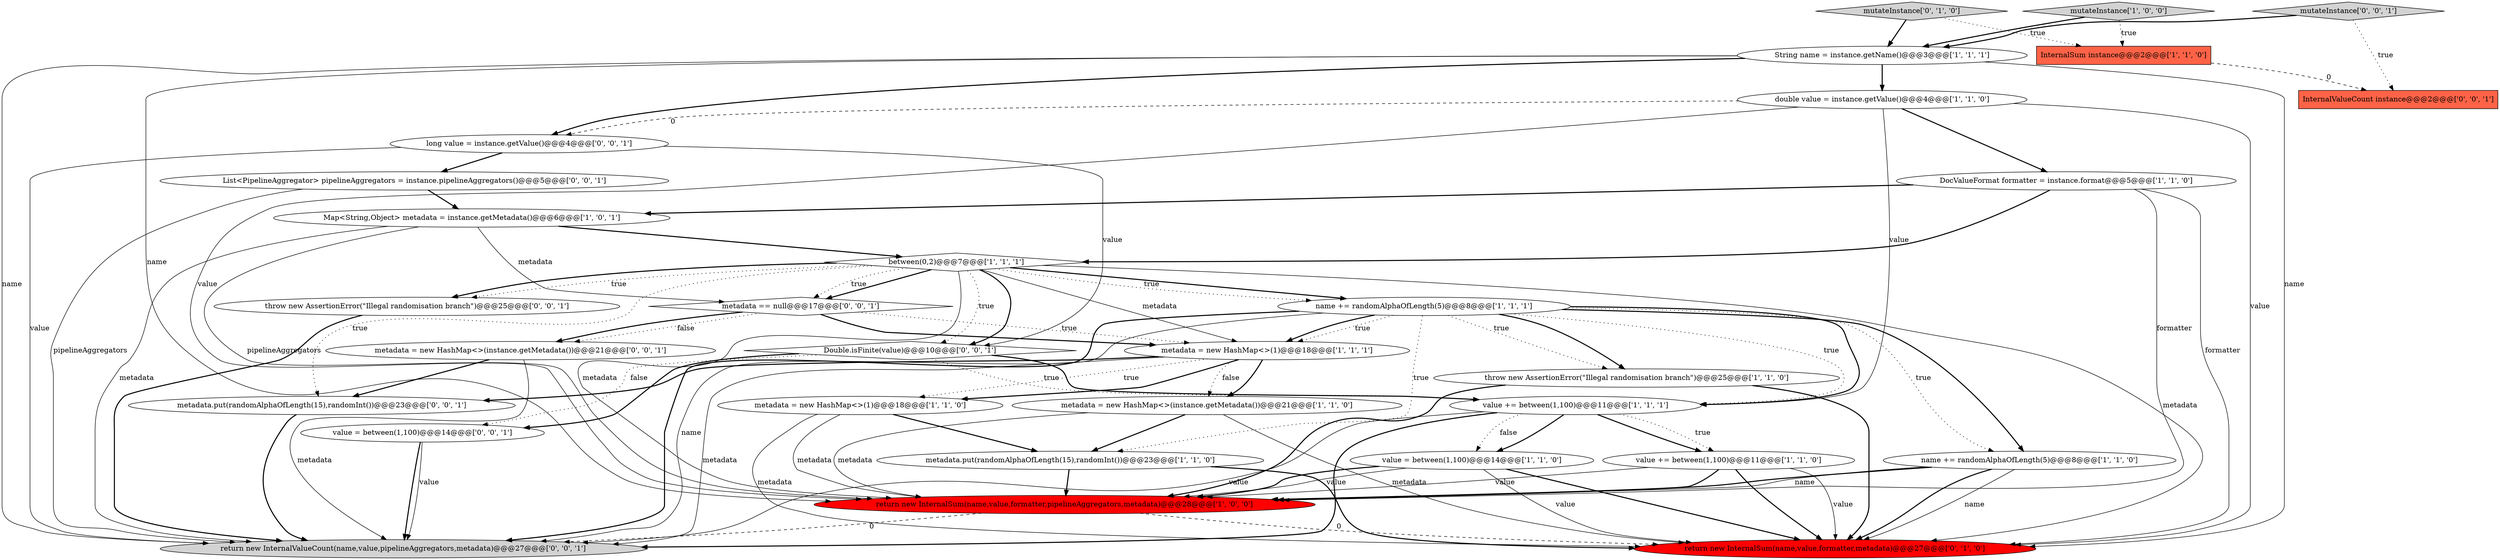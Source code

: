 digraph {
22 [style = filled, label = "List<PipelineAggregator> pipelineAggregators = instance.pipelineAggregators()@@@5@@@['0', '0', '1']", fillcolor = white, shape = ellipse image = "AAA0AAABBB3BBB"];
21 [style = filled, label = "return new InternalValueCount(name,value,pipelineAggregators,metadata)@@@27@@@['0', '0', '1']", fillcolor = lightgray, shape = ellipse image = "AAA0AAABBB3BBB"];
30 [style = filled, label = "metadata == null@@@17@@@['0', '0', '1']", fillcolor = white, shape = diamond image = "AAA0AAABBB3BBB"];
6 [style = filled, label = "Map<String,Object> metadata = instance.getMetadata()@@@6@@@['1', '0', '1']", fillcolor = white, shape = ellipse image = "AAA0AAABBB1BBB"];
10 [style = filled, label = "name += randomAlphaOfLength(5)@@@8@@@['1', '1', '1']", fillcolor = white, shape = ellipse image = "AAA0AAABBB1BBB"];
9 [style = filled, label = "double value = instance.getValue()@@@4@@@['1', '1', '0']", fillcolor = white, shape = ellipse image = "AAA0AAABBB1BBB"];
3 [style = filled, label = "name += randomAlphaOfLength(5)@@@8@@@['1', '1', '0']", fillcolor = white, shape = ellipse image = "AAA0AAABBB1BBB"];
16 [style = filled, label = "return new InternalSum(name,value,formatter,pipelineAggregators,metadata)@@@28@@@['1', '0', '0']", fillcolor = red, shape = ellipse image = "AAA1AAABBB1BBB"];
13 [style = filled, label = "value = between(1,100)@@@14@@@['1', '1', '0']", fillcolor = white, shape = ellipse image = "AAA0AAABBB1BBB"];
1 [style = filled, label = "metadata = new HashMap<>(instance.getMetadata())@@@21@@@['1', '1', '0']", fillcolor = white, shape = ellipse image = "AAA0AAABBB1BBB"];
29 [style = filled, label = "InternalValueCount instance@@@2@@@['0', '0', '1']", fillcolor = tomato, shape = box image = "AAA0AAABBB3BBB"];
27 [style = filled, label = "long value = instance.getValue()@@@4@@@['0', '0', '1']", fillcolor = white, shape = ellipse image = "AAA0AAABBB3BBB"];
5 [style = filled, label = "between(0,2)@@@7@@@['1', '1', '1']", fillcolor = white, shape = diamond image = "AAA0AAABBB1BBB"];
8 [style = filled, label = "metadata = new HashMap<>(1)@@@18@@@['1', '1', '1']", fillcolor = white, shape = ellipse image = "AAA0AAABBB1BBB"];
25 [style = filled, label = "value = between(1,100)@@@14@@@['0', '0', '1']", fillcolor = white, shape = ellipse image = "AAA0AAABBB3BBB"];
19 [style = filled, label = "mutateInstance['0', '1', '0']", fillcolor = lightgray, shape = diamond image = "AAA0AAABBB2BBB"];
23 [style = filled, label = "metadata = new HashMap<>(instance.getMetadata())@@@21@@@['0', '0', '1']", fillcolor = white, shape = ellipse image = "AAA0AAABBB3BBB"];
14 [style = filled, label = "value += between(1,100)@@@11@@@['1', '1', '0']", fillcolor = white, shape = ellipse image = "AAA0AAABBB1BBB"];
28 [style = filled, label = "mutateInstance['0', '0', '1']", fillcolor = lightgray, shape = diamond image = "AAA0AAABBB3BBB"];
18 [style = filled, label = "return new InternalSum(name,value,formatter,metadata)@@@27@@@['0', '1', '0']", fillcolor = red, shape = ellipse image = "AAA1AAABBB2BBB"];
0 [style = filled, label = "value += between(1,100)@@@11@@@['1', '1', '1']", fillcolor = white, shape = ellipse image = "AAA0AAABBB1BBB"];
26 [style = filled, label = "throw new AssertionError(\"Illegal randomisation branch\")@@@25@@@['0', '0', '1']", fillcolor = white, shape = ellipse image = "AAA0AAABBB3BBB"];
24 [style = filled, label = "metadata.put(randomAlphaOfLength(15),randomInt())@@@23@@@['0', '0', '1']", fillcolor = white, shape = ellipse image = "AAA0AAABBB3BBB"];
2 [style = filled, label = "metadata.put(randomAlphaOfLength(15),randomInt())@@@23@@@['1', '1', '0']", fillcolor = white, shape = ellipse image = "AAA0AAABBB1BBB"];
4 [style = filled, label = "String name = instance.getName()@@@3@@@['1', '1', '1']", fillcolor = white, shape = ellipse image = "AAA0AAABBB1BBB"];
12 [style = filled, label = "DocValueFormat formatter = instance.format@@@5@@@['1', '1', '0']", fillcolor = white, shape = ellipse image = "AAA0AAABBB1BBB"];
11 [style = filled, label = "mutateInstance['1', '0', '0']", fillcolor = lightgray, shape = diamond image = "AAA0AAABBB1BBB"];
15 [style = filled, label = "throw new AssertionError(\"Illegal randomisation branch\")@@@25@@@['1', '1', '0']", fillcolor = white, shape = ellipse image = "AAA0AAABBB1BBB"];
17 [style = filled, label = "InternalSum instance@@@2@@@['1', '1', '0']", fillcolor = tomato, shape = box image = "AAA0AAABBB1BBB"];
20 [style = filled, label = "Double.isFinite(value)@@@10@@@['0', '0', '1']", fillcolor = white, shape = diamond image = "AAA0AAABBB3BBB"];
7 [style = filled, label = "metadata = new HashMap<>(1)@@@18@@@['1', '1', '0']", fillcolor = white, shape = ellipse image = "AAA0AAABBB1BBB"];
10->8 [style = dotted, label="true"];
12->5 [style = bold, label=""];
0->13 [style = bold, label=""];
27->20 [style = solid, label="value"];
5->20 [style = bold, label=""];
8->21 [style = solid, label="metadata"];
20->0 [style = dotted, label="true"];
20->0 [style = bold, label=""];
10->3 [style = dotted, label="true"];
9->27 [style = dashed, label="0"];
3->16 [style = bold, label=""];
23->21 [style = solid, label="metadata"];
3->18 [style = bold, label=""];
8->1 [style = bold, label=""];
5->24 [style = dotted, label="true"];
0->14 [style = bold, label=""];
10->8 [style = bold, label=""];
24->21 [style = bold, label=""];
25->21 [style = solid, label="value"];
5->30 [style = bold, label=""];
30->8 [style = bold, label=""];
25->21 [style = bold, label=""];
2->16 [style = bold, label=""];
14->16 [style = bold, label=""];
5->10 [style = bold, label=""];
7->16 [style = solid, label="metadata"];
19->17 [style = dotted, label="true"];
8->7 [style = dotted, label="true"];
2->18 [style = bold, label=""];
0->21 [style = bold, label=""];
10->21 [style = bold, label=""];
6->16 [style = solid, label="pipelineAggregators"];
27->22 [style = bold, label=""];
20->25 [style = bold, label=""];
13->16 [style = solid, label="value"];
13->16 [style = bold, label=""];
16->21 [style = dashed, label="0"];
1->16 [style = solid, label="metadata"];
28->29 [style = dotted, label="true"];
13->18 [style = solid, label="value"];
7->2 [style = bold, label=""];
20->25 [style = dotted, label="false"];
30->23 [style = dotted, label="false"];
10->0 [style = bold, label=""];
12->18 [style = solid, label="formatter"];
10->0 [style = dotted, label="true"];
3->16 [style = solid, label="name"];
0->14 [style = dotted, label="true"];
14->18 [style = bold, label=""];
7->18 [style = solid, label="metadata"];
27->21 [style = solid, label="value"];
5->30 [style = dotted, label="true"];
5->26 [style = dotted, label="true"];
0->13 [style = dotted, label="false"];
13->18 [style = bold, label=""];
22->6 [style = bold, label=""];
8->24 [style = bold, label=""];
4->9 [style = bold, label=""];
0->21 [style = solid, label="value"];
14->18 [style = solid, label="value"];
5->10 [style = dotted, label="true"];
11->4 [style = bold, label=""];
11->17 [style = dotted, label="true"];
5->26 [style = bold, label=""];
4->16 [style = solid, label="name"];
26->21 [style = bold, label=""];
6->21 [style = solid, label="metadata"];
6->5 [style = bold, label=""];
9->16 [style = solid, label="value"];
10->2 [style = dotted, label="true"];
9->18 [style = solid, label="value"];
30->8 [style = dotted, label="true"];
1->2 [style = bold, label=""];
9->12 [style = bold, label=""];
5->16 [style = solid, label="metadata"];
12->16 [style = solid, label="formatter"];
4->18 [style = solid, label="name"];
3->18 [style = solid, label="name"];
10->15 [style = bold, label=""];
9->0 [style = solid, label="value"];
22->21 [style = solid, label="pipelineAggregators"];
14->16 [style = solid, label="value"];
30->23 [style = bold, label=""];
10->3 [style = bold, label=""];
16->18 [style = dashed, label="0"];
15->16 [style = bold, label=""];
12->6 [style = bold, label=""];
17->29 [style = dashed, label="0"];
15->18 [style = bold, label=""];
6->30 [style = solid, label="metadata"];
8->7 [style = bold, label=""];
10->15 [style = dotted, label="true"];
10->21 [style = solid, label="name"];
1->18 [style = solid, label="metadata"];
23->24 [style = bold, label=""];
4->27 [style = bold, label=""];
5->20 [style = dotted, label="true"];
5->8 [style = solid, label="metadata"];
19->4 [style = bold, label=""];
5->18 [style = solid, label="metadata"];
4->21 [style = solid, label="name"];
8->1 [style = dotted, label="false"];
28->4 [style = bold, label=""];
}
